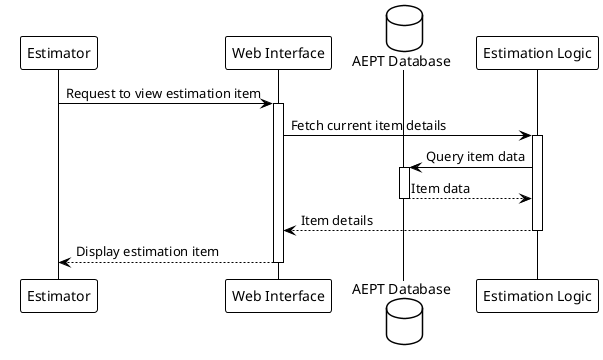@startuml
!theme plain

participant Estimator
participant "Web Interface" as Web
database "AEPT Database" as DB
participant "Estimation Logic" as Logic

Estimator -> Web : Request to view estimation item
activate Web

Web -> Logic : Fetch current item details
activate Logic

Logic -> DB : Query item data
activate DB

DB --> Logic : Item data
deactivate DB

Logic --> Web : Item details
deactivate Logic

Web --> Estimator : Display estimation item
deactivate Web

@enduml